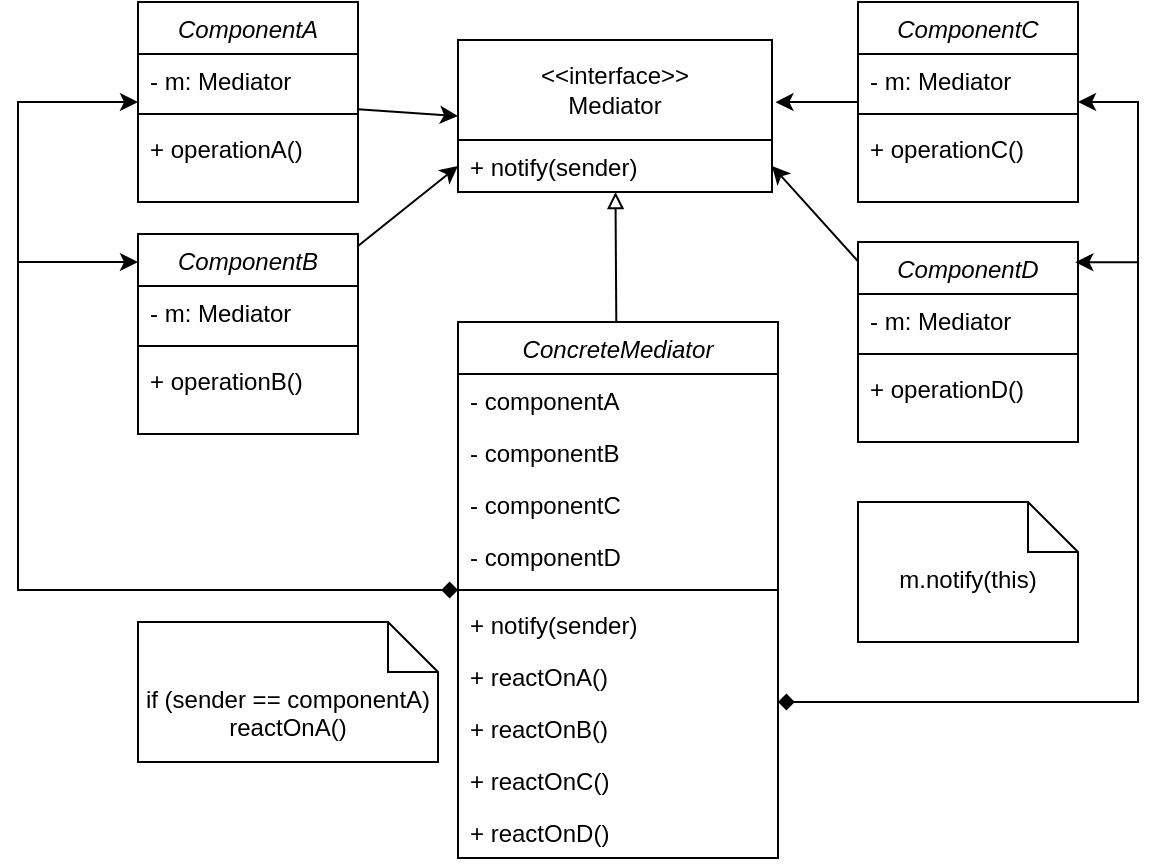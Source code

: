 <mxfile version="22.1.21" type="github">
  <diagram id="C5RBs43oDa-KdzZeNtuy" name="Page-1">
    <mxGraphModel dx="1562" dy="844" grid="1" gridSize="10" guides="1" tooltips="1" connect="1" arrows="1" fold="1" page="1" pageScale="1" pageWidth="827" pageHeight="1169" math="0" shadow="0">
      <root>
        <mxCell id="WIyWlLk6GJQsqaUBKTNV-0" />
        <mxCell id="WIyWlLk6GJQsqaUBKTNV-1" parent="WIyWlLk6GJQsqaUBKTNV-0" />
        <mxCell id="aizszBBcRGnNYX09PEaP-47" value="" style="group" vertex="1" connectable="0" parent="WIyWlLk6GJQsqaUBKTNV-1">
          <mxGeometry x="100" y="40" width="560" height="428" as="geometry" />
        </mxCell>
        <mxCell id="aizszBBcRGnNYX09PEaP-1" value="&amp;lt;&amp;lt;interface&amp;gt;&amp;gt;&lt;br&gt;Mediator" style="swimlane;fontStyle=0;childLayout=stackLayout;horizontal=1;startSize=50;fillColor=none;horizontalStack=0;resizeParent=1;resizeParentMax=0;resizeLast=0;collapsible=1;marginBottom=0;whiteSpace=wrap;html=1;" vertex="1" parent="aizszBBcRGnNYX09PEaP-47">
          <mxGeometry x="220" y="19" width="157" height="76" as="geometry" />
        </mxCell>
        <mxCell id="aizszBBcRGnNYX09PEaP-4" value="+ notify(sender)" style="text;strokeColor=none;fillColor=none;align=left;verticalAlign=top;spacingLeft=4;spacingRight=4;overflow=hidden;rotatable=0;points=[[0,0.5],[1,0.5]];portConstraint=eastwest;whiteSpace=wrap;html=1;" vertex="1" parent="aizszBBcRGnNYX09PEaP-1">
          <mxGeometry y="50" width="157" height="26" as="geometry" />
        </mxCell>
        <mxCell id="aizszBBcRGnNYX09PEaP-39" style="rounded=0;orthogonalLoop=1;jettySize=auto;html=1;entryX=0;entryY=0.5;entryDx=0;entryDy=0;" edge="1" parent="aizszBBcRGnNYX09PEaP-47" source="aizszBBcRGnNYX09PEaP-5" target="aizszBBcRGnNYX09PEaP-1">
          <mxGeometry relative="1" as="geometry" />
        </mxCell>
        <mxCell id="aizszBBcRGnNYX09PEaP-5" value="ComponentA" style="swimlane;fontStyle=2;align=center;verticalAlign=top;childLayout=stackLayout;horizontal=1;startSize=26;horizontalStack=0;resizeParent=1;resizeLast=0;collapsible=1;marginBottom=0;rounded=0;shadow=0;strokeWidth=1;" vertex="1" parent="aizszBBcRGnNYX09PEaP-47">
          <mxGeometry x="60" width="110" height="100" as="geometry">
            <mxRectangle x="230" y="140" width="160" height="26" as="alternateBounds" />
          </mxGeometry>
        </mxCell>
        <mxCell id="aizszBBcRGnNYX09PEaP-6" value="- m: Mediator" style="text;align=left;verticalAlign=top;spacingLeft=4;spacingRight=4;overflow=hidden;rotatable=0;points=[[0,0.5],[1,0.5]];portConstraint=eastwest;" vertex="1" parent="aizszBBcRGnNYX09PEaP-5">
          <mxGeometry y="26" width="110" height="26" as="geometry" />
        </mxCell>
        <mxCell id="aizszBBcRGnNYX09PEaP-9" value="" style="line;html=1;strokeWidth=1;align=left;verticalAlign=middle;spacingTop=-1;spacingLeft=3;spacingRight=3;rotatable=0;labelPosition=right;points=[];portConstraint=eastwest;" vertex="1" parent="aizszBBcRGnNYX09PEaP-5">
          <mxGeometry y="52" width="110" height="8" as="geometry" />
        </mxCell>
        <mxCell id="aizszBBcRGnNYX09PEaP-7" value="+ operationA()" style="text;align=left;verticalAlign=top;spacingLeft=4;spacingRight=4;overflow=hidden;rotatable=0;points=[[0,0.5],[1,0.5]];portConstraint=eastwest;rounded=0;shadow=0;html=0;" vertex="1" parent="aizszBBcRGnNYX09PEaP-5">
          <mxGeometry y="60" width="110" height="26" as="geometry" />
        </mxCell>
        <mxCell id="aizszBBcRGnNYX09PEaP-40" style="rounded=0;orthogonalLoop=1;jettySize=auto;html=1;entryX=0;entryY=0.5;entryDx=0;entryDy=0;" edge="1" parent="aizszBBcRGnNYX09PEaP-47" source="aizszBBcRGnNYX09PEaP-10" target="aizszBBcRGnNYX09PEaP-4">
          <mxGeometry relative="1" as="geometry" />
        </mxCell>
        <mxCell id="aizszBBcRGnNYX09PEaP-10" value="ComponentB" style="swimlane;fontStyle=2;align=center;verticalAlign=top;childLayout=stackLayout;horizontal=1;startSize=26;horizontalStack=0;resizeParent=1;resizeLast=0;collapsible=1;marginBottom=0;rounded=0;shadow=0;strokeWidth=1;" vertex="1" parent="aizszBBcRGnNYX09PEaP-47">
          <mxGeometry x="60" y="116" width="110" height="100" as="geometry">
            <mxRectangle x="230" y="140" width="160" height="26" as="alternateBounds" />
          </mxGeometry>
        </mxCell>
        <mxCell id="aizszBBcRGnNYX09PEaP-11" value="- m: Mediator" style="text;align=left;verticalAlign=top;spacingLeft=4;spacingRight=4;overflow=hidden;rotatable=0;points=[[0,0.5],[1,0.5]];portConstraint=eastwest;" vertex="1" parent="aizszBBcRGnNYX09PEaP-10">
          <mxGeometry y="26" width="110" height="26" as="geometry" />
        </mxCell>
        <mxCell id="aizszBBcRGnNYX09PEaP-12" value="" style="line;html=1;strokeWidth=1;align=left;verticalAlign=middle;spacingTop=-1;spacingLeft=3;spacingRight=3;rotatable=0;labelPosition=right;points=[];portConstraint=eastwest;" vertex="1" parent="aizszBBcRGnNYX09PEaP-10">
          <mxGeometry y="52" width="110" height="8" as="geometry" />
        </mxCell>
        <mxCell id="aizszBBcRGnNYX09PEaP-13" value="+ operationB()" style="text;align=left;verticalAlign=top;spacingLeft=4;spacingRight=4;overflow=hidden;rotatable=0;points=[[0,0.5],[1,0.5]];portConstraint=eastwest;rounded=0;shadow=0;html=0;" vertex="1" parent="aizszBBcRGnNYX09PEaP-10">
          <mxGeometry y="60" width="110" height="26" as="geometry" />
        </mxCell>
        <mxCell id="aizszBBcRGnNYX09PEaP-14" value="ComponentC" style="swimlane;fontStyle=2;align=center;verticalAlign=top;childLayout=stackLayout;horizontal=1;startSize=26;horizontalStack=0;resizeParent=1;resizeLast=0;collapsible=1;marginBottom=0;rounded=0;shadow=0;strokeWidth=1;" vertex="1" parent="aizszBBcRGnNYX09PEaP-47">
          <mxGeometry x="420" width="110" height="100" as="geometry">
            <mxRectangle x="230" y="140" width="160" height="26" as="alternateBounds" />
          </mxGeometry>
        </mxCell>
        <mxCell id="aizszBBcRGnNYX09PEaP-15" value="- m: Mediator" style="text;align=left;verticalAlign=top;spacingLeft=4;spacingRight=4;overflow=hidden;rotatable=0;points=[[0,0.5],[1,0.5]];portConstraint=eastwest;" vertex="1" parent="aizszBBcRGnNYX09PEaP-14">
          <mxGeometry y="26" width="110" height="26" as="geometry" />
        </mxCell>
        <mxCell id="aizszBBcRGnNYX09PEaP-16" value="" style="line;html=1;strokeWidth=1;align=left;verticalAlign=middle;spacingTop=-1;spacingLeft=3;spacingRight=3;rotatable=0;labelPosition=right;points=[];portConstraint=eastwest;" vertex="1" parent="aizszBBcRGnNYX09PEaP-14">
          <mxGeometry y="52" width="110" height="8" as="geometry" />
        </mxCell>
        <mxCell id="aizszBBcRGnNYX09PEaP-17" value="+ operationC()" style="text;align=left;verticalAlign=top;spacingLeft=4;spacingRight=4;overflow=hidden;rotatable=0;points=[[0,0.5],[1,0.5]];portConstraint=eastwest;rounded=0;shadow=0;html=0;" vertex="1" parent="aizszBBcRGnNYX09PEaP-14">
          <mxGeometry y="60" width="110" height="26" as="geometry" />
        </mxCell>
        <mxCell id="aizszBBcRGnNYX09PEaP-18" value="ComponentD" style="swimlane;fontStyle=2;align=center;verticalAlign=top;childLayout=stackLayout;horizontal=1;startSize=26;horizontalStack=0;resizeParent=1;resizeLast=0;collapsible=1;marginBottom=0;rounded=0;shadow=0;strokeWidth=1;" vertex="1" parent="aizszBBcRGnNYX09PEaP-47">
          <mxGeometry x="420" y="120" width="110" height="100" as="geometry">
            <mxRectangle x="230" y="140" width="160" height="26" as="alternateBounds" />
          </mxGeometry>
        </mxCell>
        <mxCell id="aizszBBcRGnNYX09PEaP-19" value="- m: Mediator" style="text;align=left;verticalAlign=top;spacingLeft=4;spacingRight=4;overflow=hidden;rotatable=0;points=[[0,0.5],[1,0.5]];portConstraint=eastwest;" vertex="1" parent="aizszBBcRGnNYX09PEaP-18">
          <mxGeometry y="26" width="110" height="26" as="geometry" />
        </mxCell>
        <mxCell id="aizszBBcRGnNYX09PEaP-20" value="" style="line;html=1;strokeWidth=1;align=left;verticalAlign=middle;spacingTop=-1;spacingLeft=3;spacingRight=3;rotatable=0;labelPosition=right;points=[];portConstraint=eastwest;" vertex="1" parent="aizszBBcRGnNYX09PEaP-18">
          <mxGeometry y="52" width="110" height="8" as="geometry" />
        </mxCell>
        <mxCell id="aizszBBcRGnNYX09PEaP-21" value="+ operationD()" style="text;align=left;verticalAlign=top;spacingLeft=4;spacingRight=4;overflow=hidden;rotatable=0;points=[[0,0.5],[1,0.5]];portConstraint=eastwest;rounded=0;shadow=0;html=0;" vertex="1" parent="aizszBBcRGnNYX09PEaP-18">
          <mxGeometry y="60" width="110" height="26" as="geometry" />
        </mxCell>
        <mxCell id="aizszBBcRGnNYX09PEaP-42" style="rounded=0;orthogonalLoop=1;jettySize=auto;html=1;endArrow=block;endFill=0;" edge="1" parent="aizszBBcRGnNYX09PEaP-47" source="aizszBBcRGnNYX09PEaP-22" target="aizszBBcRGnNYX09PEaP-1">
          <mxGeometry relative="1" as="geometry" />
        </mxCell>
        <mxCell id="aizszBBcRGnNYX09PEaP-44" style="edgeStyle=orthogonalEdgeStyle;rounded=0;orthogonalLoop=1;jettySize=auto;html=1;" edge="1" parent="aizszBBcRGnNYX09PEaP-47" source="aizszBBcRGnNYX09PEaP-22" target="aizszBBcRGnNYX09PEaP-14">
          <mxGeometry relative="1" as="geometry">
            <Array as="points">
              <mxPoint x="560" y="350" />
              <mxPoint x="560" y="50" />
            </Array>
          </mxGeometry>
        </mxCell>
        <mxCell id="aizszBBcRGnNYX09PEaP-45" style="edgeStyle=orthogonalEdgeStyle;rounded=0;orthogonalLoop=1;jettySize=auto;html=1;" edge="1" parent="aizszBBcRGnNYX09PEaP-47" source="aizszBBcRGnNYX09PEaP-22" target="aizszBBcRGnNYX09PEaP-5">
          <mxGeometry relative="1" as="geometry">
            <Array as="points">
              <mxPoint y="294" />
              <mxPoint y="50" />
            </Array>
          </mxGeometry>
        </mxCell>
        <mxCell id="aizszBBcRGnNYX09PEaP-22" value="ConcreteMediator" style="swimlane;fontStyle=2;align=center;verticalAlign=top;childLayout=stackLayout;horizontal=1;startSize=26;horizontalStack=0;resizeParent=1;resizeLast=0;collapsible=1;marginBottom=0;rounded=0;shadow=0;strokeWidth=1;" vertex="1" parent="aizszBBcRGnNYX09PEaP-47">
          <mxGeometry x="220" y="160" width="160" height="268" as="geometry">
            <mxRectangle x="230" y="140" width="160" height="26" as="alternateBounds" />
          </mxGeometry>
        </mxCell>
        <mxCell id="aizszBBcRGnNYX09PEaP-23" value="- componentA" style="text;align=left;verticalAlign=top;spacingLeft=4;spacingRight=4;overflow=hidden;rotatable=0;points=[[0,0.5],[1,0.5]];portConstraint=eastwest;" vertex="1" parent="aizszBBcRGnNYX09PEaP-22">
          <mxGeometry y="26" width="160" height="26" as="geometry" />
        </mxCell>
        <mxCell id="aizszBBcRGnNYX09PEaP-28" value="- componentB" style="text;align=left;verticalAlign=top;spacingLeft=4;spacingRight=4;overflow=hidden;rotatable=0;points=[[0,0.5],[1,0.5]];portConstraint=eastwest;" vertex="1" parent="aizszBBcRGnNYX09PEaP-22">
          <mxGeometry y="52" width="160" height="26" as="geometry" />
        </mxCell>
        <mxCell id="aizszBBcRGnNYX09PEaP-29" value="- componentC" style="text;align=left;verticalAlign=top;spacingLeft=4;spacingRight=4;overflow=hidden;rotatable=0;points=[[0,0.5],[1,0.5]];portConstraint=eastwest;" vertex="1" parent="aizszBBcRGnNYX09PEaP-22">
          <mxGeometry y="78" width="160" height="26" as="geometry" />
        </mxCell>
        <mxCell id="aizszBBcRGnNYX09PEaP-27" value="- componentD" style="text;align=left;verticalAlign=top;spacingLeft=4;spacingRight=4;overflow=hidden;rotatable=0;points=[[0,0.5],[1,0.5]];portConstraint=eastwest;" vertex="1" parent="aizszBBcRGnNYX09PEaP-22">
          <mxGeometry y="104" width="160" height="26" as="geometry" />
        </mxCell>
        <mxCell id="aizszBBcRGnNYX09PEaP-24" value="" style="line;html=1;strokeWidth=1;align=left;verticalAlign=middle;spacingTop=-1;spacingLeft=3;spacingRight=3;rotatable=0;labelPosition=right;points=[];portConstraint=eastwest;" vertex="1" parent="aizszBBcRGnNYX09PEaP-22">
          <mxGeometry y="130" width="160" height="8" as="geometry" />
        </mxCell>
        <mxCell id="aizszBBcRGnNYX09PEaP-30" value="+ notify(sender)" style="text;strokeColor=none;fillColor=none;align=left;verticalAlign=top;spacingLeft=4;spacingRight=4;overflow=hidden;rotatable=0;points=[[0,0.5],[1,0.5]];portConstraint=eastwest;whiteSpace=wrap;html=1;" vertex="1" parent="aizszBBcRGnNYX09PEaP-22">
          <mxGeometry y="138" width="160" height="26" as="geometry" />
        </mxCell>
        <mxCell id="aizszBBcRGnNYX09PEaP-25" value="+ reactOnA()" style="text;align=left;verticalAlign=top;spacingLeft=4;spacingRight=4;overflow=hidden;rotatable=0;points=[[0,0.5],[1,0.5]];portConstraint=eastwest;rounded=0;shadow=0;html=0;" vertex="1" parent="aizszBBcRGnNYX09PEaP-22">
          <mxGeometry y="164" width="160" height="26" as="geometry" />
        </mxCell>
        <mxCell id="aizszBBcRGnNYX09PEaP-31" value="+ reactOnB()" style="text;align=left;verticalAlign=top;spacingLeft=4;spacingRight=4;overflow=hidden;rotatable=0;points=[[0,0.5],[1,0.5]];portConstraint=eastwest;rounded=0;shadow=0;html=0;" vertex="1" parent="aizszBBcRGnNYX09PEaP-22">
          <mxGeometry y="190" width="160" height="26" as="geometry" />
        </mxCell>
        <mxCell id="aizszBBcRGnNYX09PEaP-32" value="+ reactOnC()" style="text;align=left;verticalAlign=top;spacingLeft=4;spacingRight=4;overflow=hidden;rotatable=0;points=[[0,0.5],[1,0.5]];portConstraint=eastwest;rounded=0;shadow=0;html=0;" vertex="1" parent="aizszBBcRGnNYX09PEaP-22">
          <mxGeometry y="216" width="160" height="26" as="geometry" />
        </mxCell>
        <mxCell id="aizszBBcRGnNYX09PEaP-33" value="+ reactOnD()" style="text;align=left;verticalAlign=top;spacingLeft=4;spacingRight=4;overflow=hidden;rotatable=0;points=[[0,0.5],[1,0.5]];portConstraint=eastwest;rounded=0;shadow=0;html=0;" vertex="1" parent="aizszBBcRGnNYX09PEaP-22">
          <mxGeometry y="242" width="160" height="26" as="geometry" />
        </mxCell>
        <mxCell id="aizszBBcRGnNYX09PEaP-35" value="if (sender == componentA)&lt;br&gt;reactOnA()" style="shape=note2;boundedLbl=1;whiteSpace=wrap;html=1;size=25;verticalAlign=top;align=center;" vertex="1" parent="aizszBBcRGnNYX09PEaP-47">
          <mxGeometry x="60" y="310" width="150" height="70" as="geometry" />
        </mxCell>
        <mxCell id="aizszBBcRGnNYX09PEaP-36" value="m.notify(this)" style="shape=note2;boundedLbl=1;whiteSpace=wrap;html=1;size=25;verticalAlign=top;align=center;" vertex="1" parent="aizszBBcRGnNYX09PEaP-47">
          <mxGeometry x="420" y="250" width="110" height="70" as="geometry" />
        </mxCell>
        <mxCell id="aizszBBcRGnNYX09PEaP-37" style="edgeStyle=orthogonalEdgeStyle;rounded=0;orthogonalLoop=1;jettySize=auto;html=1;entryX=1.011;entryY=0.409;entryDx=0;entryDy=0;entryPerimeter=0;" edge="1" parent="aizszBBcRGnNYX09PEaP-47" source="aizszBBcRGnNYX09PEaP-14" target="aizszBBcRGnNYX09PEaP-1">
          <mxGeometry relative="1" as="geometry" />
        </mxCell>
        <mxCell id="aizszBBcRGnNYX09PEaP-38" style="rounded=0;orthogonalLoop=1;jettySize=auto;html=1;exitX=-0.001;exitY=0.095;exitDx=0;exitDy=0;exitPerimeter=0;entryX=1;entryY=0.5;entryDx=0;entryDy=0;" edge="1" parent="aizszBBcRGnNYX09PEaP-47" source="aizszBBcRGnNYX09PEaP-18" target="aizszBBcRGnNYX09PEaP-4">
          <mxGeometry relative="1" as="geometry" />
        </mxCell>
        <mxCell id="aizszBBcRGnNYX09PEaP-43" style="edgeStyle=orthogonalEdgeStyle;rounded=0;orthogonalLoop=1;jettySize=auto;html=1;entryX=0.988;entryY=0.101;entryDx=0;entryDy=0;entryPerimeter=0;startArrow=diamond;startFill=1;" edge="1" parent="aizszBBcRGnNYX09PEaP-47" source="aizszBBcRGnNYX09PEaP-22" target="aizszBBcRGnNYX09PEaP-18">
          <mxGeometry relative="1" as="geometry">
            <Array as="points">
              <mxPoint x="560" y="350" />
              <mxPoint x="560" y="130" />
            </Array>
          </mxGeometry>
        </mxCell>
        <mxCell id="aizszBBcRGnNYX09PEaP-46" style="edgeStyle=orthogonalEdgeStyle;rounded=0;orthogonalLoop=1;jettySize=auto;html=1;startArrow=diamond;startFill=1;" edge="1" parent="aizszBBcRGnNYX09PEaP-47" source="aizszBBcRGnNYX09PEaP-22" target="aizszBBcRGnNYX09PEaP-10">
          <mxGeometry relative="1" as="geometry">
            <Array as="points">
              <mxPoint y="294" />
              <mxPoint y="130" />
            </Array>
          </mxGeometry>
        </mxCell>
      </root>
    </mxGraphModel>
  </diagram>
</mxfile>
